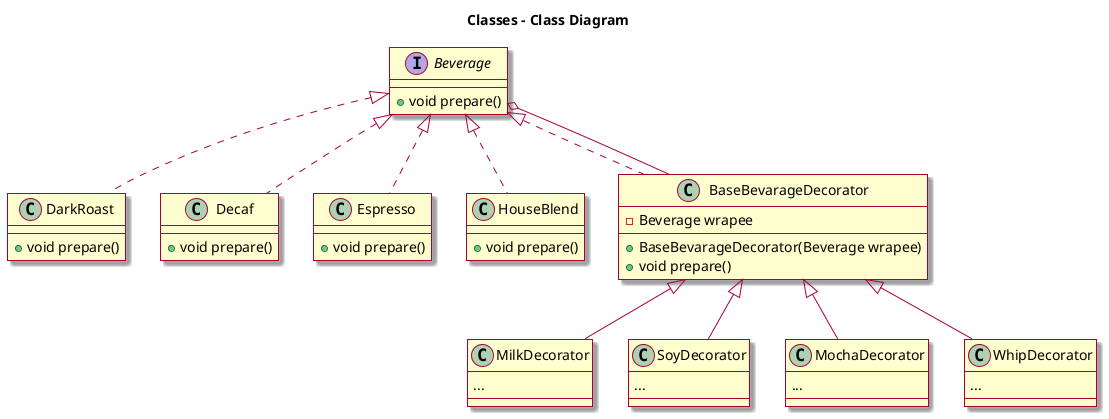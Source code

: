 @startuml class

skin rose

title Classes - Class Diagram

interface Beverage {
    +void prepare()
}

class DarkRoast implements Beverage {
    +void prepare()
}

class Decaf implements Beverage {
    +void prepare()
}

class Espresso implements Beverage {
    +void prepare()
}

class HouseBlend implements Beverage {
    +void prepare()
}

class BaseBevarageDecorator implements Beverage {
    -Beverage wrapee
    +BaseBevarageDecorator(Beverage wrapee)
    +void prepare()
}

BaseBevarageDecorator --o Beverage

class MilkDecorator extends BaseBevarageDecorator {
    ...
}

class SoyDecorator extends BaseBevarageDecorator {
    ...
}

class MochaDecorator extends BaseBevarageDecorator {
    ...
}

class WhipDecorator extends BaseBevarageDecorator {
    ...
}

@enduml